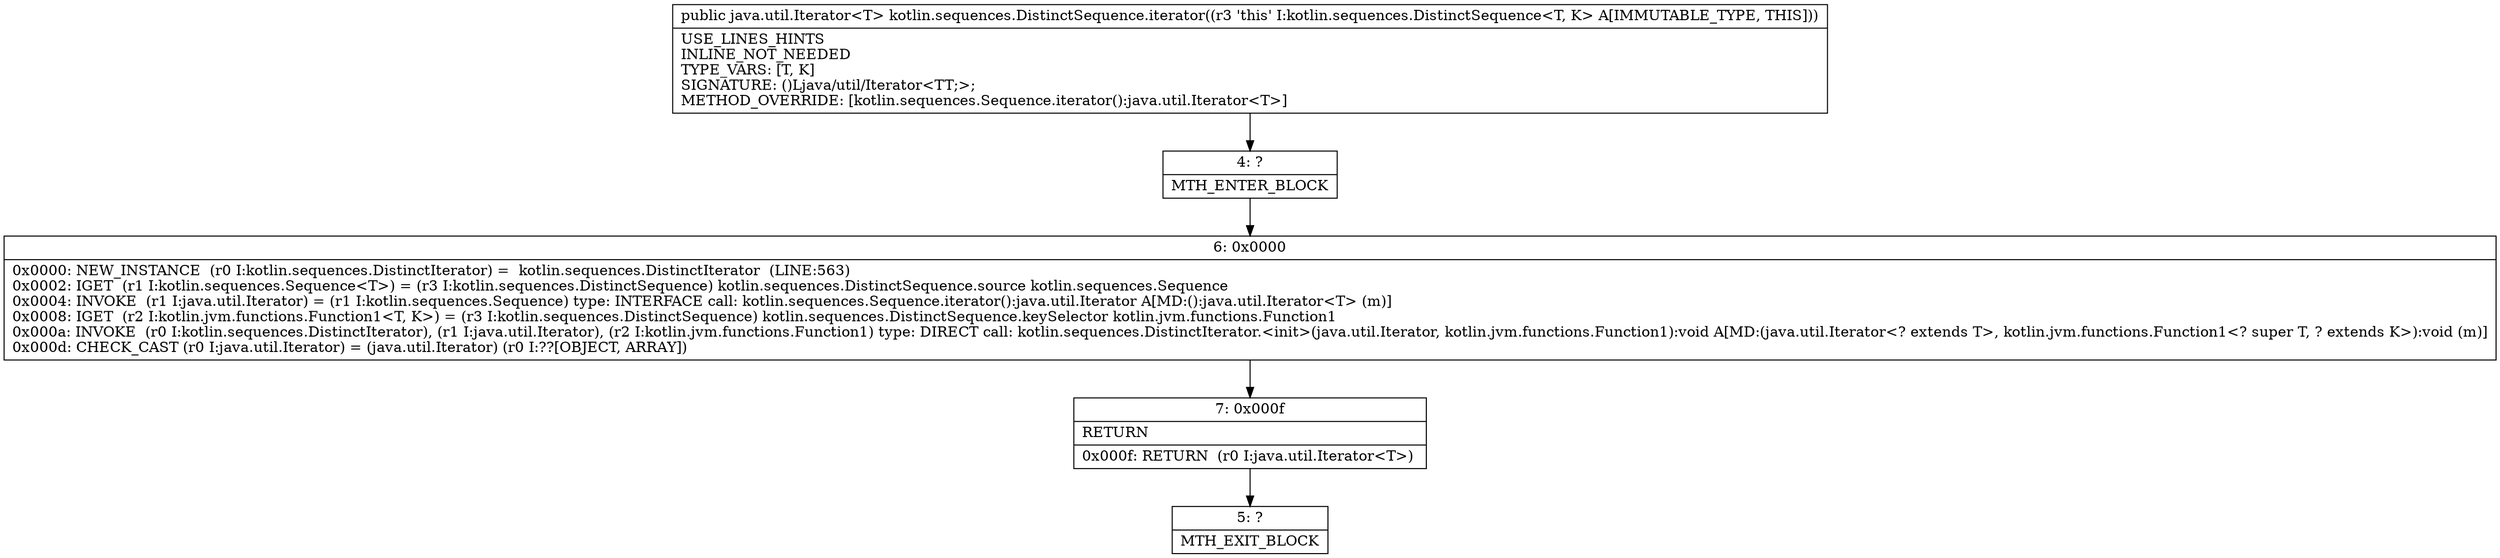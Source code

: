 digraph "CFG forkotlin.sequences.DistinctSequence.iterator()Ljava\/util\/Iterator;" {
Node_4 [shape=record,label="{4\:\ ?|MTH_ENTER_BLOCK\l}"];
Node_6 [shape=record,label="{6\:\ 0x0000|0x0000: NEW_INSTANCE  (r0 I:kotlin.sequences.DistinctIterator) =  kotlin.sequences.DistinctIterator  (LINE:563)\l0x0002: IGET  (r1 I:kotlin.sequences.Sequence\<T\>) = (r3 I:kotlin.sequences.DistinctSequence) kotlin.sequences.DistinctSequence.source kotlin.sequences.Sequence \l0x0004: INVOKE  (r1 I:java.util.Iterator) = (r1 I:kotlin.sequences.Sequence) type: INTERFACE call: kotlin.sequences.Sequence.iterator():java.util.Iterator A[MD:():java.util.Iterator\<T\> (m)]\l0x0008: IGET  (r2 I:kotlin.jvm.functions.Function1\<T, K\>) = (r3 I:kotlin.sequences.DistinctSequence) kotlin.sequences.DistinctSequence.keySelector kotlin.jvm.functions.Function1 \l0x000a: INVOKE  (r0 I:kotlin.sequences.DistinctIterator), (r1 I:java.util.Iterator), (r2 I:kotlin.jvm.functions.Function1) type: DIRECT call: kotlin.sequences.DistinctIterator.\<init\>(java.util.Iterator, kotlin.jvm.functions.Function1):void A[MD:(java.util.Iterator\<? extends T\>, kotlin.jvm.functions.Function1\<? super T, ? extends K\>):void (m)]\l0x000d: CHECK_CAST (r0 I:java.util.Iterator) = (java.util.Iterator) (r0 I:??[OBJECT, ARRAY]) \l}"];
Node_7 [shape=record,label="{7\:\ 0x000f|RETURN\l|0x000f: RETURN  (r0 I:java.util.Iterator\<T\>) \l}"];
Node_5 [shape=record,label="{5\:\ ?|MTH_EXIT_BLOCK\l}"];
MethodNode[shape=record,label="{public java.util.Iterator\<T\> kotlin.sequences.DistinctSequence.iterator((r3 'this' I:kotlin.sequences.DistinctSequence\<T, K\> A[IMMUTABLE_TYPE, THIS]))  | USE_LINES_HINTS\lINLINE_NOT_NEEDED\lTYPE_VARS: [T, K]\lSIGNATURE: ()Ljava\/util\/Iterator\<TT;\>;\lMETHOD_OVERRIDE: [kotlin.sequences.Sequence.iterator():java.util.Iterator\<T\>]\l}"];
MethodNode -> Node_4;Node_4 -> Node_6;
Node_6 -> Node_7;
Node_7 -> Node_5;
}

